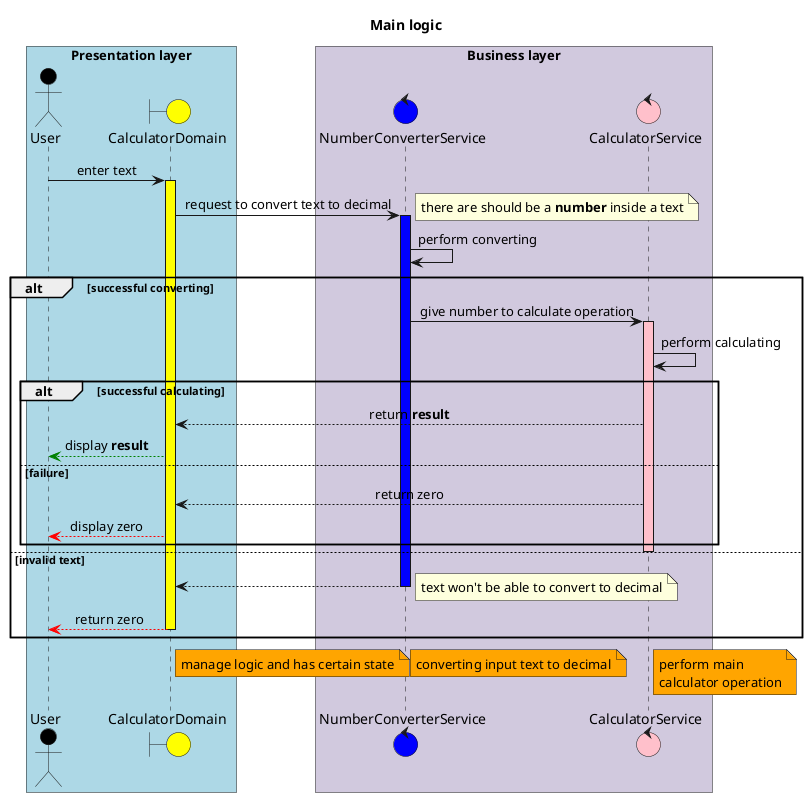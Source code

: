 @startuml

title Main logic

skinparam sequenceMessageAlign center
skinparam responseMessageBelowArrow true
skinparam BoxPadding 20

box "Presentation layer" #LightBlue
actor User as user #black
boundary CalculatorDomain as domain #yellow
end box

box "Business layer" #D1C9DE
control NumberConverterService as converter #blue
control CalculatorService as service #pink
end box

user -> domain: enter text
activate domain #yellow

domain -> converter: request to convert text to decimal
activate converter #blue
note right
there are should be a **number** inside a text
end note

converter -> converter: perform converting

alt successful converting
  converter -> service: give number to calculate operation
  activate service #pink

  service -> service: perform calculating

  alt successful calculating
    service --> domain: return **result**
    domain -[#green]-> user: display **result**

  else failure
    service --> domain: return zero
    domain -[#red]-> user: display zero
  end
  deactivate service

else invalid text
  converter --> domain
  note right
  text won't be able to convert to decimal
  end note
  deactivate converter
  domain -[#red]-> user: return zero
  deactivate domain
end



note right of service #orange: perform main \ncalculator operation
/ note right of converter #orange: converting input text to decimal
/ note right of domain #orange: manage logic and has certain state
@enduml
